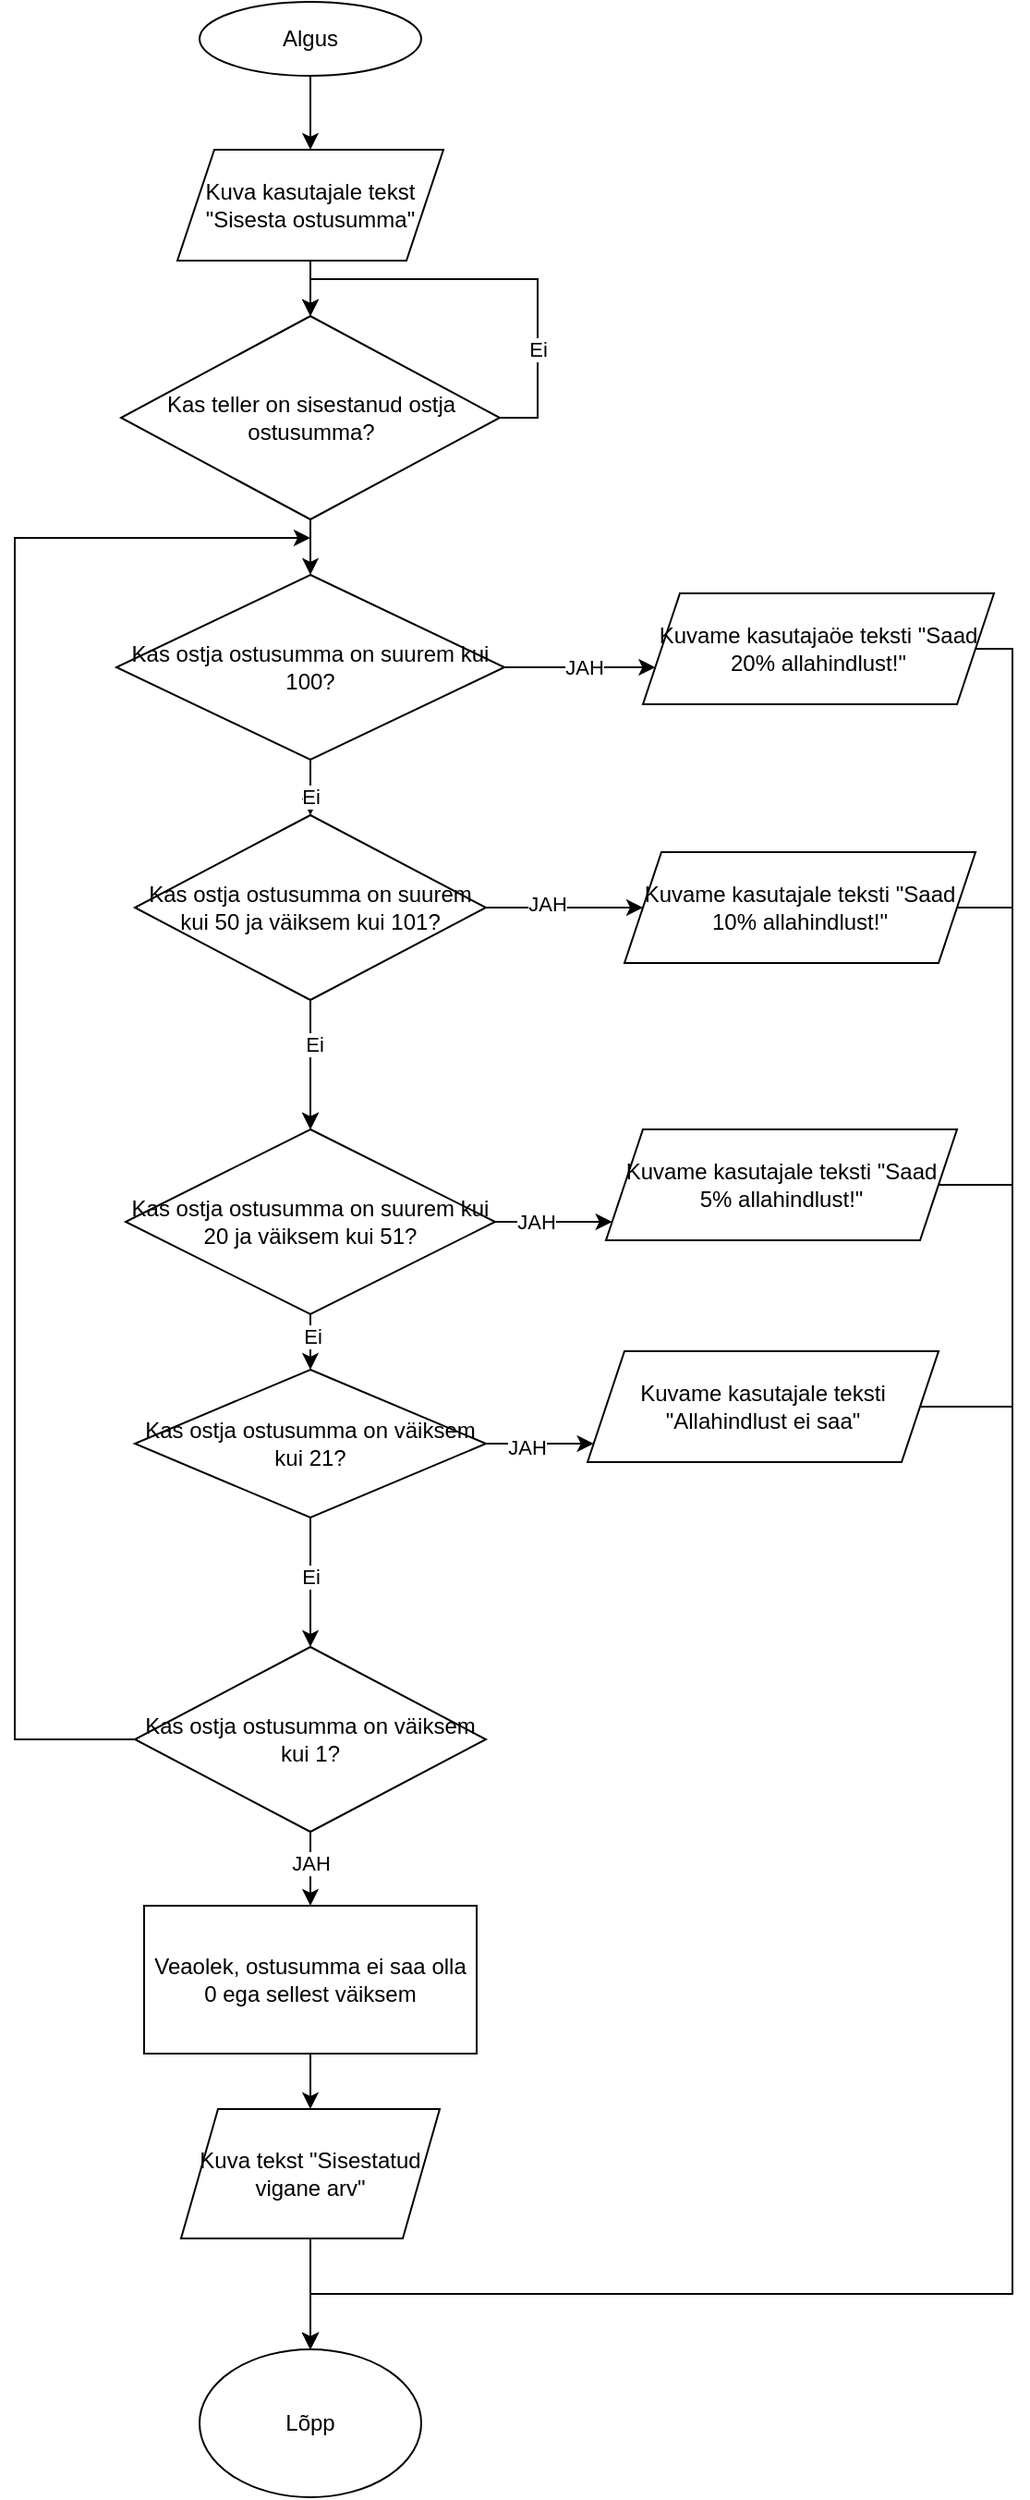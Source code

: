 <mxfile version="26.0.9">
  <diagram id="C5RBs43oDa-KdzZeNtuy" name="Page-1">
    <mxGraphModel dx="1056" dy="655" grid="1" gridSize="10" guides="1" tooltips="1" connect="1" arrows="1" fold="1" page="1" pageScale="1" pageWidth="827" pageHeight="1169" math="0" shadow="0">
      <root>
        <mxCell id="WIyWlLk6GJQsqaUBKTNV-0" />
        <mxCell id="WIyWlLk6GJQsqaUBKTNV-1" parent="WIyWlLk6GJQsqaUBKTNV-0" />
        <mxCell id="4KFp8uktd63oGreHXYiJ-53" style="edgeStyle=orthogonalEdgeStyle;rounded=0;orthogonalLoop=1;jettySize=auto;html=1;exitX=0.5;exitY=1;exitDx=0;exitDy=0;" edge="1" parent="WIyWlLk6GJQsqaUBKTNV-1" source="4KFp8uktd63oGreHXYiJ-0" target="4KFp8uktd63oGreHXYiJ-52">
          <mxGeometry relative="1" as="geometry" />
        </mxCell>
        <mxCell id="4KFp8uktd63oGreHXYiJ-0" value="Algus" style="ellipse;whiteSpace=wrap;html=1;" vertex="1" parent="WIyWlLk6GJQsqaUBKTNV-1">
          <mxGeometry x="360" y="30" width="120" height="40" as="geometry" />
        </mxCell>
        <mxCell id="4KFp8uktd63oGreHXYiJ-8" style="edgeStyle=orthogonalEdgeStyle;rounded=0;orthogonalLoop=1;jettySize=auto;html=1;exitX=1;exitY=0.5;exitDx=0;exitDy=0;entryX=0.5;entryY=0;entryDx=0;entryDy=0;" edge="1" parent="WIyWlLk6GJQsqaUBKTNV-1" source="4KFp8uktd63oGreHXYiJ-4" target="4KFp8uktd63oGreHXYiJ-4">
          <mxGeometry relative="1" as="geometry">
            <mxPoint x="420" y="180" as="targetPoint" />
            <Array as="points">
              <mxPoint x="543" y="255" />
              <mxPoint x="543" y="180" />
              <mxPoint x="420" y="180" />
            </Array>
          </mxGeometry>
        </mxCell>
        <mxCell id="4KFp8uktd63oGreHXYiJ-9" value="Ei" style="edgeLabel;html=1;align=center;verticalAlign=middle;resizable=0;points=[];" vertex="1" connectable="0" parent="4KFp8uktd63oGreHXYiJ-8">
          <mxGeometry x="-0.513" y="1" relative="1" as="geometry">
            <mxPoint x="1" as="offset" />
          </mxGeometry>
        </mxCell>
        <mxCell id="4KFp8uktd63oGreHXYiJ-11" style="edgeStyle=orthogonalEdgeStyle;rounded=0;orthogonalLoop=1;jettySize=auto;html=1;exitX=0.5;exitY=1;exitDx=0;exitDy=0;" edge="1" parent="WIyWlLk6GJQsqaUBKTNV-1" source="4KFp8uktd63oGreHXYiJ-4" target="4KFp8uktd63oGreHXYiJ-10">
          <mxGeometry relative="1" as="geometry" />
        </mxCell>
        <mxCell id="4KFp8uktd63oGreHXYiJ-4" value="Kas teller on sisestanud ostja ostusumma?" style="rhombus;whiteSpace=wrap;html=1;" vertex="1" parent="WIyWlLk6GJQsqaUBKTNV-1">
          <mxGeometry x="317.5" y="200" width="205" height="110" as="geometry" />
        </mxCell>
        <mxCell id="4KFp8uktd63oGreHXYiJ-13" style="edgeStyle=orthogonalEdgeStyle;rounded=0;orthogonalLoop=1;jettySize=auto;html=1;exitX=0.5;exitY=1;exitDx=0;exitDy=0;" edge="1" parent="WIyWlLk6GJQsqaUBKTNV-1" source="4KFp8uktd63oGreHXYiJ-10" target="4KFp8uktd63oGreHXYiJ-12">
          <mxGeometry relative="1" as="geometry" />
        </mxCell>
        <mxCell id="4KFp8uktd63oGreHXYiJ-14" value="Ei" style="edgeLabel;html=1;align=center;verticalAlign=middle;resizable=0;points=[];" vertex="1" connectable="0" parent="4KFp8uktd63oGreHXYiJ-13">
          <mxGeometry x="-0.2" relative="1" as="geometry">
            <mxPoint as="offset" />
          </mxGeometry>
        </mxCell>
        <mxCell id="4KFp8uktd63oGreHXYiJ-25" style="edgeStyle=orthogonalEdgeStyle;rounded=0;orthogonalLoop=1;jettySize=auto;html=1;exitX=1;exitY=0.5;exitDx=0;exitDy=0;" edge="1" parent="WIyWlLk6GJQsqaUBKTNV-1" source="4KFp8uktd63oGreHXYiJ-10" target="4KFp8uktd63oGreHXYiJ-24">
          <mxGeometry relative="1" as="geometry">
            <Array as="points">
              <mxPoint x="590" y="390" />
              <mxPoint x="590" y="390" />
            </Array>
          </mxGeometry>
        </mxCell>
        <mxCell id="4KFp8uktd63oGreHXYiJ-26" value="JAH" style="edgeLabel;html=1;align=center;verticalAlign=middle;resizable=0;points=[];" vertex="1" connectable="0" parent="4KFp8uktd63oGreHXYiJ-25">
          <mxGeometry x="0.04" relative="1" as="geometry">
            <mxPoint as="offset" />
          </mxGeometry>
        </mxCell>
        <mxCell id="4KFp8uktd63oGreHXYiJ-10" value="Kas ostja ostusumma on suurem kui 100?" style="rhombus;whiteSpace=wrap;html=1;" vertex="1" parent="WIyWlLk6GJQsqaUBKTNV-1">
          <mxGeometry x="315" y="340" width="210" height="100" as="geometry" />
        </mxCell>
        <mxCell id="4KFp8uktd63oGreHXYiJ-16" style="edgeStyle=orthogonalEdgeStyle;rounded=0;orthogonalLoop=1;jettySize=auto;html=1;exitX=0.5;exitY=1;exitDx=0;exitDy=0;" edge="1" parent="WIyWlLk6GJQsqaUBKTNV-1" source="4KFp8uktd63oGreHXYiJ-12" target="4KFp8uktd63oGreHXYiJ-15">
          <mxGeometry relative="1" as="geometry" />
        </mxCell>
        <mxCell id="4KFp8uktd63oGreHXYiJ-20" value="" style="edgeStyle=orthogonalEdgeStyle;rounded=0;orthogonalLoop=1;jettySize=auto;html=1;" edge="1" parent="WIyWlLk6GJQsqaUBKTNV-1" source="4KFp8uktd63oGreHXYiJ-12" target="4KFp8uktd63oGreHXYiJ-15">
          <mxGeometry relative="1" as="geometry" />
        </mxCell>
        <mxCell id="4KFp8uktd63oGreHXYiJ-21" value="Ei" style="edgeLabel;html=1;align=center;verticalAlign=middle;resizable=0;points=[];" vertex="1" connectable="0" parent="4KFp8uktd63oGreHXYiJ-20">
          <mxGeometry x="-0.32" y="2" relative="1" as="geometry">
            <mxPoint as="offset" />
          </mxGeometry>
        </mxCell>
        <mxCell id="4KFp8uktd63oGreHXYiJ-29" style="edgeStyle=orthogonalEdgeStyle;rounded=0;orthogonalLoop=1;jettySize=auto;html=1;exitX=1;exitY=0.5;exitDx=0;exitDy=0;" edge="1" parent="WIyWlLk6GJQsqaUBKTNV-1" source="4KFp8uktd63oGreHXYiJ-12" target="4KFp8uktd63oGreHXYiJ-27">
          <mxGeometry relative="1" as="geometry" />
        </mxCell>
        <mxCell id="4KFp8uktd63oGreHXYiJ-55" value="JAH" style="edgeLabel;html=1;align=center;verticalAlign=middle;resizable=0;points=[];" vertex="1" connectable="0" parent="4KFp8uktd63oGreHXYiJ-29">
          <mxGeometry x="-0.224" y="2" relative="1" as="geometry">
            <mxPoint as="offset" />
          </mxGeometry>
        </mxCell>
        <mxCell id="4KFp8uktd63oGreHXYiJ-12" value="Kas ostja ostusumma on suurem kui 50 ja väiksem kui 101?" style="rhombus;whiteSpace=wrap;html=1;" vertex="1" parent="WIyWlLk6GJQsqaUBKTNV-1">
          <mxGeometry x="325" y="470" width="190" height="100" as="geometry" />
        </mxCell>
        <mxCell id="4KFp8uktd63oGreHXYiJ-19" style="edgeStyle=orthogonalEdgeStyle;rounded=0;orthogonalLoop=1;jettySize=auto;html=1;exitX=0.5;exitY=1;exitDx=0;exitDy=0;" edge="1" parent="WIyWlLk6GJQsqaUBKTNV-1" source="4KFp8uktd63oGreHXYiJ-15" target="4KFp8uktd63oGreHXYiJ-18">
          <mxGeometry relative="1" as="geometry" />
        </mxCell>
        <mxCell id="4KFp8uktd63oGreHXYiJ-23" value="Ei" style="edgeLabel;html=1;align=center;verticalAlign=middle;resizable=0;points=[];" vertex="1" connectable="0" parent="4KFp8uktd63oGreHXYiJ-19">
          <mxGeometry x="0.28" y="1" relative="1" as="geometry">
            <mxPoint as="offset" />
          </mxGeometry>
        </mxCell>
        <mxCell id="4KFp8uktd63oGreHXYiJ-31" style="edgeStyle=orthogonalEdgeStyle;rounded=0;orthogonalLoop=1;jettySize=auto;html=1;exitX=1;exitY=0.5;exitDx=0;exitDy=0;" edge="1" parent="WIyWlLk6GJQsqaUBKTNV-1" source="4KFp8uktd63oGreHXYiJ-15" target="4KFp8uktd63oGreHXYiJ-30">
          <mxGeometry relative="1" as="geometry">
            <Array as="points">
              <mxPoint x="570" y="690" />
              <mxPoint x="570" y="690" />
            </Array>
          </mxGeometry>
        </mxCell>
        <mxCell id="4KFp8uktd63oGreHXYiJ-56" value="JAH" style="edgeLabel;html=1;align=center;verticalAlign=middle;resizable=0;points=[];" vertex="1" connectable="0" parent="4KFp8uktd63oGreHXYiJ-31">
          <mxGeometry x="-0.314" relative="1" as="geometry">
            <mxPoint as="offset" />
          </mxGeometry>
        </mxCell>
        <mxCell id="4KFp8uktd63oGreHXYiJ-15" value="Kas ostja ostusumma on suurem kui 20 ja väiksem kui 51?" style="rhombus;whiteSpace=wrap;html=1;" vertex="1" parent="WIyWlLk6GJQsqaUBKTNV-1">
          <mxGeometry x="320" y="640" width="200" height="100" as="geometry" />
        </mxCell>
        <mxCell id="4KFp8uktd63oGreHXYiJ-33" style="edgeStyle=orthogonalEdgeStyle;rounded=0;orthogonalLoop=1;jettySize=auto;html=1;exitX=1;exitY=0.5;exitDx=0;exitDy=0;" edge="1" parent="WIyWlLk6GJQsqaUBKTNV-1" source="4KFp8uktd63oGreHXYiJ-18" target="4KFp8uktd63oGreHXYiJ-32">
          <mxGeometry relative="1" as="geometry">
            <Array as="points">
              <mxPoint x="560" y="810" />
              <mxPoint x="560" y="810" />
            </Array>
          </mxGeometry>
        </mxCell>
        <mxCell id="4KFp8uktd63oGreHXYiJ-57" value="JAH" style="edgeLabel;html=1;align=center;verticalAlign=middle;resizable=0;points=[];" vertex="1" connectable="0" parent="4KFp8uktd63oGreHXYiJ-33">
          <mxGeometry x="-0.262" y="-2" relative="1" as="geometry">
            <mxPoint as="offset" />
          </mxGeometry>
        </mxCell>
        <mxCell id="4KFp8uktd63oGreHXYiJ-35" style="edgeStyle=orthogonalEdgeStyle;rounded=0;orthogonalLoop=1;jettySize=auto;html=1;exitX=0.5;exitY=1;exitDx=0;exitDy=0;" edge="1" parent="WIyWlLk6GJQsqaUBKTNV-1" source="4KFp8uktd63oGreHXYiJ-18" target="4KFp8uktd63oGreHXYiJ-34">
          <mxGeometry relative="1" as="geometry" />
        </mxCell>
        <mxCell id="4KFp8uktd63oGreHXYiJ-36" value="Ei" style="edgeLabel;html=1;align=center;verticalAlign=middle;resizable=0;points=[];" vertex="1" connectable="0" parent="4KFp8uktd63oGreHXYiJ-35">
          <mxGeometry x="-0.08" relative="1" as="geometry">
            <mxPoint as="offset" />
          </mxGeometry>
        </mxCell>
        <mxCell id="4KFp8uktd63oGreHXYiJ-18" value="Kas ostja ostusumma on väiksem kui 21?" style="rhombus;whiteSpace=wrap;html=1;" vertex="1" parent="WIyWlLk6GJQsqaUBKTNV-1">
          <mxGeometry x="325" y="770" width="190" height="80" as="geometry" />
        </mxCell>
        <mxCell id="4KFp8uktd63oGreHXYiJ-51" style="edgeStyle=orthogonalEdgeStyle;rounded=0;orthogonalLoop=1;jettySize=auto;html=1;exitX=1;exitY=0.5;exitDx=0;exitDy=0;" edge="1" parent="WIyWlLk6GJQsqaUBKTNV-1" source="4KFp8uktd63oGreHXYiJ-24" target="4KFp8uktd63oGreHXYiJ-44">
          <mxGeometry relative="1" as="geometry">
            <Array as="points">
              <mxPoint x="800" y="380" />
              <mxPoint x="800" y="1270" />
              <mxPoint x="420" y="1270" />
            </Array>
          </mxGeometry>
        </mxCell>
        <mxCell id="4KFp8uktd63oGreHXYiJ-24" value="Kuvame kasutajaöe teksti &quot;Saad 20% allahindlust!&quot;" style="shape=parallelogram;perimeter=parallelogramPerimeter;whiteSpace=wrap;html=1;fixedSize=1;" vertex="1" parent="WIyWlLk6GJQsqaUBKTNV-1">
          <mxGeometry x="600" y="350" width="190" height="60" as="geometry" />
        </mxCell>
        <mxCell id="4KFp8uktd63oGreHXYiJ-50" style="edgeStyle=orthogonalEdgeStyle;rounded=0;orthogonalLoop=1;jettySize=auto;html=1;exitX=1;exitY=0.5;exitDx=0;exitDy=0;" edge="1" parent="WIyWlLk6GJQsqaUBKTNV-1" source="4KFp8uktd63oGreHXYiJ-27" target="4KFp8uktd63oGreHXYiJ-44">
          <mxGeometry relative="1" as="geometry">
            <Array as="points">
              <mxPoint x="800" y="520" />
              <mxPoint x="800" y="1270" />
              <mxPoint x="420" y="1270" />
            </Array>
          </mxGeometry>
        </mxCell>
        <mxCell id="4KFp8uktd63oGreHXYiJ-27" value="Kuvame kasutajale teksti &quot;Saad 10% allahindlust!&quot;" style="shape=parallelogram;perimeter=parallelogramPerimeter;whiteSpace=wrap;html=1;fixedSize=1;" vertex="1" parent="WIyWlLk6GJQsqaUBKTNV-1">
          <mxGeometry x="590" y="490" width="190" height="60" as="geometry" />
        </mxCell>
        <mxCell id="4KFp8uktd63oGreHXYiJ-49" style="edgeStyle=orthogonalEdgeStyle;rounded=0;orthogonalLoop=1;jettySize=auto;html=1;exitX=1;exitY=0.5;exitDx=0;exitDy=0;" edge="1" parent="WIyWlLk6GJQsqaUBKTNV-1" source="4KFp8uktd63oGreHXYiJ-30" target="4KFp8uktd63oGreHXYiJ-44">
          <mxGeometry relative="1" as="geometry">
            <Array as="points">
              <mxPoint x="800" y="670" />
              <mxPoint x="800" y="1270" />
              <mxPoint x="420" y="1270" />
            </Array>
          </mxGeometry>
        </mxCell>
        <mxCell id="4KFp8uktd63oGreHXYiJ-30" value="Kuvame kasutajale teksti &quot;Saad 5% allahindlust!&quot;" style="shape=parallelogram;perimeter=parallelogramPerimeter;whiteSpace=wrap;html=1;fixedSize=1;" vertex="1" parent="WIyWlLk6GJQsqaUBKTNV-1">
          <mxGeometry x="580" y="640" width="190" height="60" as="geometry" />
        </mxCell>
        <mxCell id="4KFp8uktd63oGreHXYiJ-46" style="edgeStyle=orthogonalEdgeStyle;rounded=0;orthogonalLoop=1;jettySize=auto;html=1;exitX=1;exitY=0.5;exitDx=0;exitDy=0;entryX=0.5;entryY=0;entryDx=0;entryDy=0;" edge="1" parent="WIyWlLk6GJQsqaUBKTNV-1" source="4KFp8uktd63oGreHXYiJ-32">
          <mxGeometry relative="1" as="geometry">
            <mxPoint x="750" y="730" as="sourcePoint" />
            <mxPoint x="420" y="1190" as="targetPoint" />
            <Array as="points">
              <mxPoint x="800" y="790" />
              <mxPoint x="800" y="1270" />
              <mxPoint x="420" y="1270" />
            </Array>
          </mxGeometry>
        </mxCell>
        <mxCell id="4KFp8uktd63oGreHXYiJ-32" value="Kuvame kasutajale teksti &quot;Allahindlust ei saa&quot;" style="shape=parallelogram;perimeter=parallelogramPerimeter;whiteSpace=wrap;html=1;fixedSize=1;" vertex="1" parent="WIyWlLk6GJQsqaUBKTNV-1">
          <mxGeometry x="570" y="760" width="190" height="60" as="geometry" />
        </mxCell>
        <mxCell id="4KFp8uktd63oGreHXYiJ-40" style="edgeStyle=orthogonalEdgeStyle;rounded=0;orthogonalLoop=1;jettySize=auto;html=1;exitX=0.5;exitY=1;exitDx=0;exitDy=0;" edge="1" parent="WIyWlLk6GJQsqaUBKTNV-1" source="4KFp8uktd63oGreHXYiJ-34" target="4KFp8uktd63oGreHXYiJ-39">
          <mxGeometry relative="1" as="geometry" />
        </mxCell>
        <mxCell id="4KFp8uktd63oGreHXYiJ-41" value="JAH" style="edgeLabel;html=1;align=center;verticalAlign=middle;resizable=0;points=[];" vertex="1" connectable="0" parent="4KFp8uktd63oGreHXYiJ-40">
          <mxGeometry x="-0.15" relative="1" as="geometry">
            <mxPoint as="offset" />
          </mxGeometry>
        </mxCell>
        <mxCell id="4KFp8uktd63oGreHXYiJ-34" value="Kas ostja ostusumma on väiksem kui 1?" style="rhombus;whiteSpace=wrap;html=1;" vertex="1" parent="WIyWlLk6GJQsqaUBKTNV-1">
          <mxGeometry x="325" y="920" width="190" height="100" as="geometry" />
        </mxCell>
        <mxCell id="4KFp8uktd63oGreHXYiJ-43" style="edgeStyle=orthogonalEdgeStyle;rounded=0;orthogonalLoop=1;jettySize=auto;html=1;exitX=0.5;exitY=1;exitDx=0;exitDy=0;" edge="1" parent="WIyWlLk6GJQsqaUBKTNV-1" source="4KFp8uktd63oGreHXYiJ-39" target="4KFp8uktd63oGreHXYiJ-42">
          <mxGeometry relative="1" as="geometry" />
        </mxCell>
        <mxCell id="4KFp8uktd63oGreHXYiJ-39" value="Veaolek, ostusumma ei saa olla 0 ega sellest väiksem" style="rounded=0;whiteSpace=wrap;html=1;" vertex="1" parent="WIyWlLk6GJQsqaUBKTNV-1">
          <mxGeometry x="330" y="1060" width="180" height="80" as="geometry" />
        </mxCell>
        <mxCell id="4KFp8uktd63oGreHXYiJ-45" style="edgeStyle=orthogonalEdgeStyle;rounded=0;orthogonalLoop=1;jettySize=auto;html=1;exitX=0.5;exitY=1;exitDx=0;exitDy=0;" edge="1" parent="WIyWlLk6GJQsqaUBKTNV-1" source="4KFp8uktd63oGreHXYiJ-42" target="4KFp8uktd63oGreHXYiJ-44">
          <mxGeometry relative="1" as="geometry" />
        </mxCell>
        <mxCell id="4KFp8uktd63oGreHXYiJ-42" value="Kuva tekst &quot;Sisestatud vigane arv&quot;" style="shape=parallelogram;perimeter=parallelogramPerimeter;whiteSpace=wrap;html=1;fixedSize=1;" vertex="1" parent="WIyWlLk6GJQsqaUBKTNV-1">
          <mxGeometry x="350" y="1170" width="140" height="70" as="geometry" />
        </mxCell>
        <mxCell id="4KFp8uktd63oGreHXYiJ-44" value="Lõpp" style="ellipse;whiteSpace=wrap;html=1;" vertex="1" parent="WIyWlLk6GJQsqaUBKTNV-1">
          <mxGeometry x="360" y="1300" width="120" height="80" as="geometry" />
        </mxCell>
        <mxCell id="4KFp8uktd63oGreHXYiJ-54" style="edgeStyle=orthogonalEdgeStyle;rounded=0;orthogonalLoop=1;jettySize=auto;html=1;exitX=0.5;exitY=1;exitDx=0;exitDy=0;" edge="1" parent="WIyWlLk6GJQsqaUBKTNV-1" source="4KFp8uktd63oGreHXYiJ-52" target="4KFp8uktd63oGreHXYiJ-4">
          <mxGeometry relative="1" as="geometry" />
        </mxCell>
        <mxCell id="4KFp8uktd63oGreHXYiJ-52" value="Kuva kasutajale tekst &quot;Sisesta ostusumma&quot;" style="shape=parallelogram;perimeter=parallelogramPerimeter;whiteSpace=wrap;html=1;fixedSize=1;" vertex="1" parent="WIyWlLk6GJQsqaUBKTNV-1">
          <mxGeometry x="348" y="110" width="144" height="60" as="geometry" />
        </mxCell>
        <mxCell id="4KFp8uktd63oGreHXYiJ-59" style="edgeStyle=orthogonalEdgeStyle;rounded=0;orthogonalLoop=1;jettySize=auto;html=1;exitX=0;exitY=0.5;exitDx=0;exitDy=0;" edge="1" parent="WIyWlLk6GJQsqaUBKTNV-1" source="4KFp8uktd63oGreHXYiJ-34">
          <mxGeometry relative="1" as="geometry">
            <mxPoint x="420" y="320" as="targetPoint" />
            <Array as="points">
              <mxPoint x="260" y="970" />
              <mxPoint x="260" y="320" />
            </Array>
          </mxGeometry>
        </mxCell>
      </root>
    </mxGraphModel>
  </diagram>
</mxfile>
